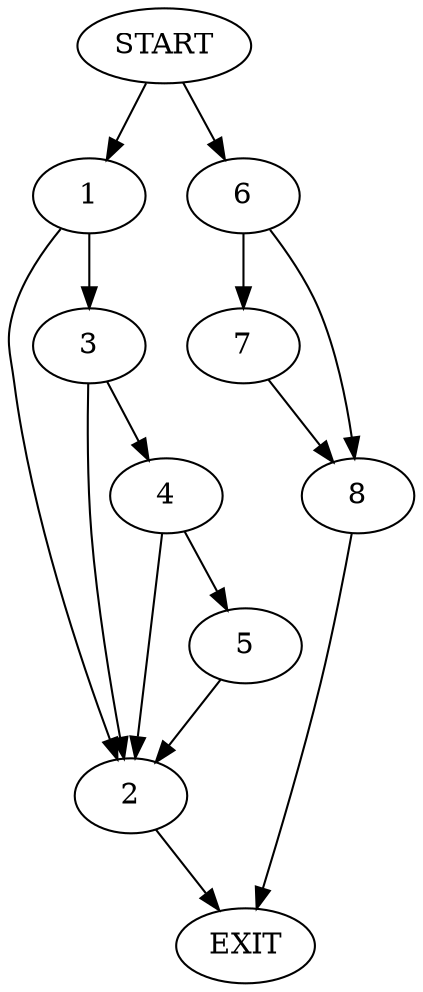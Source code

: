 digraph {
0 [label="START"]
9 [label="EXIT"]
0 -> 1
1 -> 2
1 -> 3
3 -> 2
3 -> 4
2 -> 9
4 -> 2
4 -> 5
5 -> 2
0 -> 6
6 -> 7
6 -> 8
7 -> 8
8 -> 9
}
